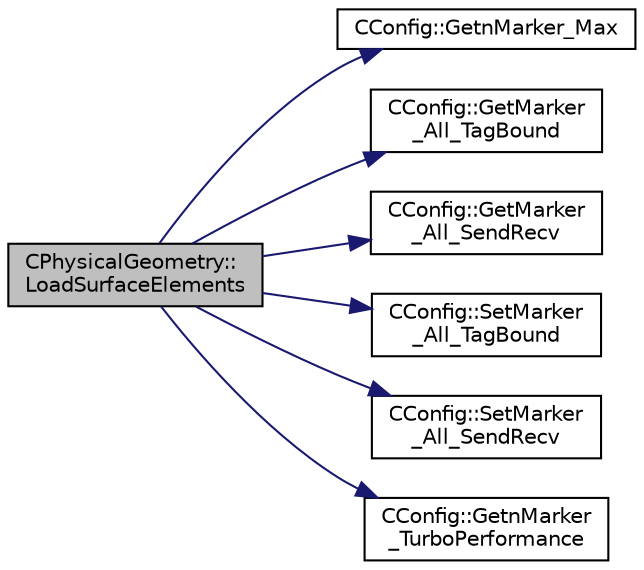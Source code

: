 digraph "CPhysicalGeometry::LoadSurfaceElements"
{
  edge [fontname="Helvetica",fontsize="10",labelfontname="Helvetica",labelfontsize="10"];
  node [fontname="Helvetica",fontsize="10",shape=record];
  rankdir="LR";
  Node696 [label="CPhysicalGeometry::\lLoadSurfaceElements",height=0.2,width=0.4,color="black", fillcolor="grey75", style="filled", fontcolor="black"];
  Node696 -> Node697 [color="midnightblue",fontsize="10",style="solid",fontname="Helvetica"];
  Node697 [label="CConfig::GetnMarker_Max",height=0.2,width=0.4,color="black", fillcolor="white", style="filled",URL="$class_c_config.html#aec6c93336a29b85c8e0ce66352852f58",tooltip="Get the total number of boundary markers. "];
  Node696 -> Node698 [color="midnightblue",fontsize="10",style="solid",fontname="Helvetica"];
  Node698 [label="CConfig::GetMarker\l_All_TagBound",height=0.2,width=0.4,color="black", fillcolor="white", style="filled",URL="$class_c_config.html#a967e969a3beb24bb6e57d7036af003be",tooltip="Get the index of the surface defined in the geometry file. "];
  Node696 -> Node699 [color="midnightblue",fontsize="10",style="solid",fontname="Helvetica"];
  Node699 [label="CConfig::GetMarker\l_All_SendRecv",height=0.2,width=0.4,color="black", fillcolor="white", style="filled",URL="$class_c_config.html#a778a77ff2b9e1d359eab9b2d2106fa81",tooltip="Get the send-receive information for a marker val_marker. "];
  Node696 -> Node700 [color="midnightblue",fontsize="10",style="solid",fontname="Helvetica"];
  Node700 [label="CConfig::SetMarker\l_All_TagBound",height=0.2,width=0.4,color="black", fillcolor="white", style="filled",URL="$class_c_config.html#a3d64a9bbafa5f87e2559f34cc297a9c4",tooltip="Set the value of the index val_index (read from the geometry file) for the marker val_marker..."];
  Node696 -> Node701 [color="midnightblue",fontsize="10",style="solid",fontname="Helvetica"];
  Node701 [label="CConfig::SetMarker\l_All_SendRecv",height=0.2,width=0.4,color="black", fillcolor="white", style="filled",URL="$class_c_config.html#a82bd1f76cf9574ecfc48c44bef277cd5",tooltip="Set if a marker val_marker is going to be sent or receive val_index from another domain. "];
  Node696 -> Node702 [color="midnightblue",fontsize="10",style="solid",fontname="Helvetica"];
  Node702 [label="CConfig::GetnMarker\l_TurboPerformance",height=0.2,width=0.4,color="black", fillcolor="white", style="filled",URL="$class_c_config.html#a9a665d90306ed49db16ac85e4d7acbb4",tooltip="number Turbomachinery performance option specified from config file. "];
}
